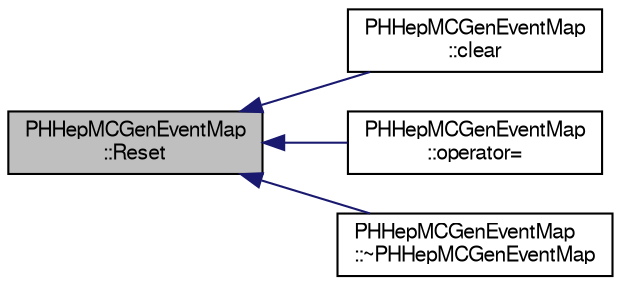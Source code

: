digraph "PHHepMCGenEventMap::Reset"
{
  bgcolor="transparent";
  edge [fontname="FreeSans",fontsize="10",labelfontname="FreeSans",labelfontsize="10"];
  node [fontname="FreeSans",fontsize="10",shape=record];
  rankdir="LR";
  Node1 [label="PHHepMCGenEventMap\l::Reset",height=0.2,width=0.4,color="black", fillcolor="grey75", style="filled" fontcolor="black"];
  Node1 -> Node2 [dir="back",color="midnightblue",fontsize="10",style="solid",fontname="FreeSans"];
  Node2 [label="PHHepMCGenEventMap\l::clear",height=0.2,width=0.4,color="black",URL="$d5/d41/classPHHepMCGenEventMap.html#a0b2d71ce433926c367c83dc1bd4a60fd"];
  Node1 -> Node3 [dir="back",color="midnightblue",fontsize="10",style="solid",fontname="FreeSans"];
  Node3 [label="PHHepMCGenEventMap\l::operator=",height=0.2,width=0.4,color="black",URL="$d5/d41/classPHHepMCGenEventMap.html#a2d9a24ca4cdb17fc4abdd4800acc809c"];
  Node1 -> Node4 [dir="back",color="midnightblue",fontsize="10",style="solid",fontname="FreeSans"];
  Node4 [label="PHHepMCGenEventMap\l::~PHHepMCGenEventMap",height=0.2,width=0.4,color="black",URL="$d5/d41/classPHHepMCGenEventMap.html#ad6623d9bada584f57eb4145663bda6e4"];
}
